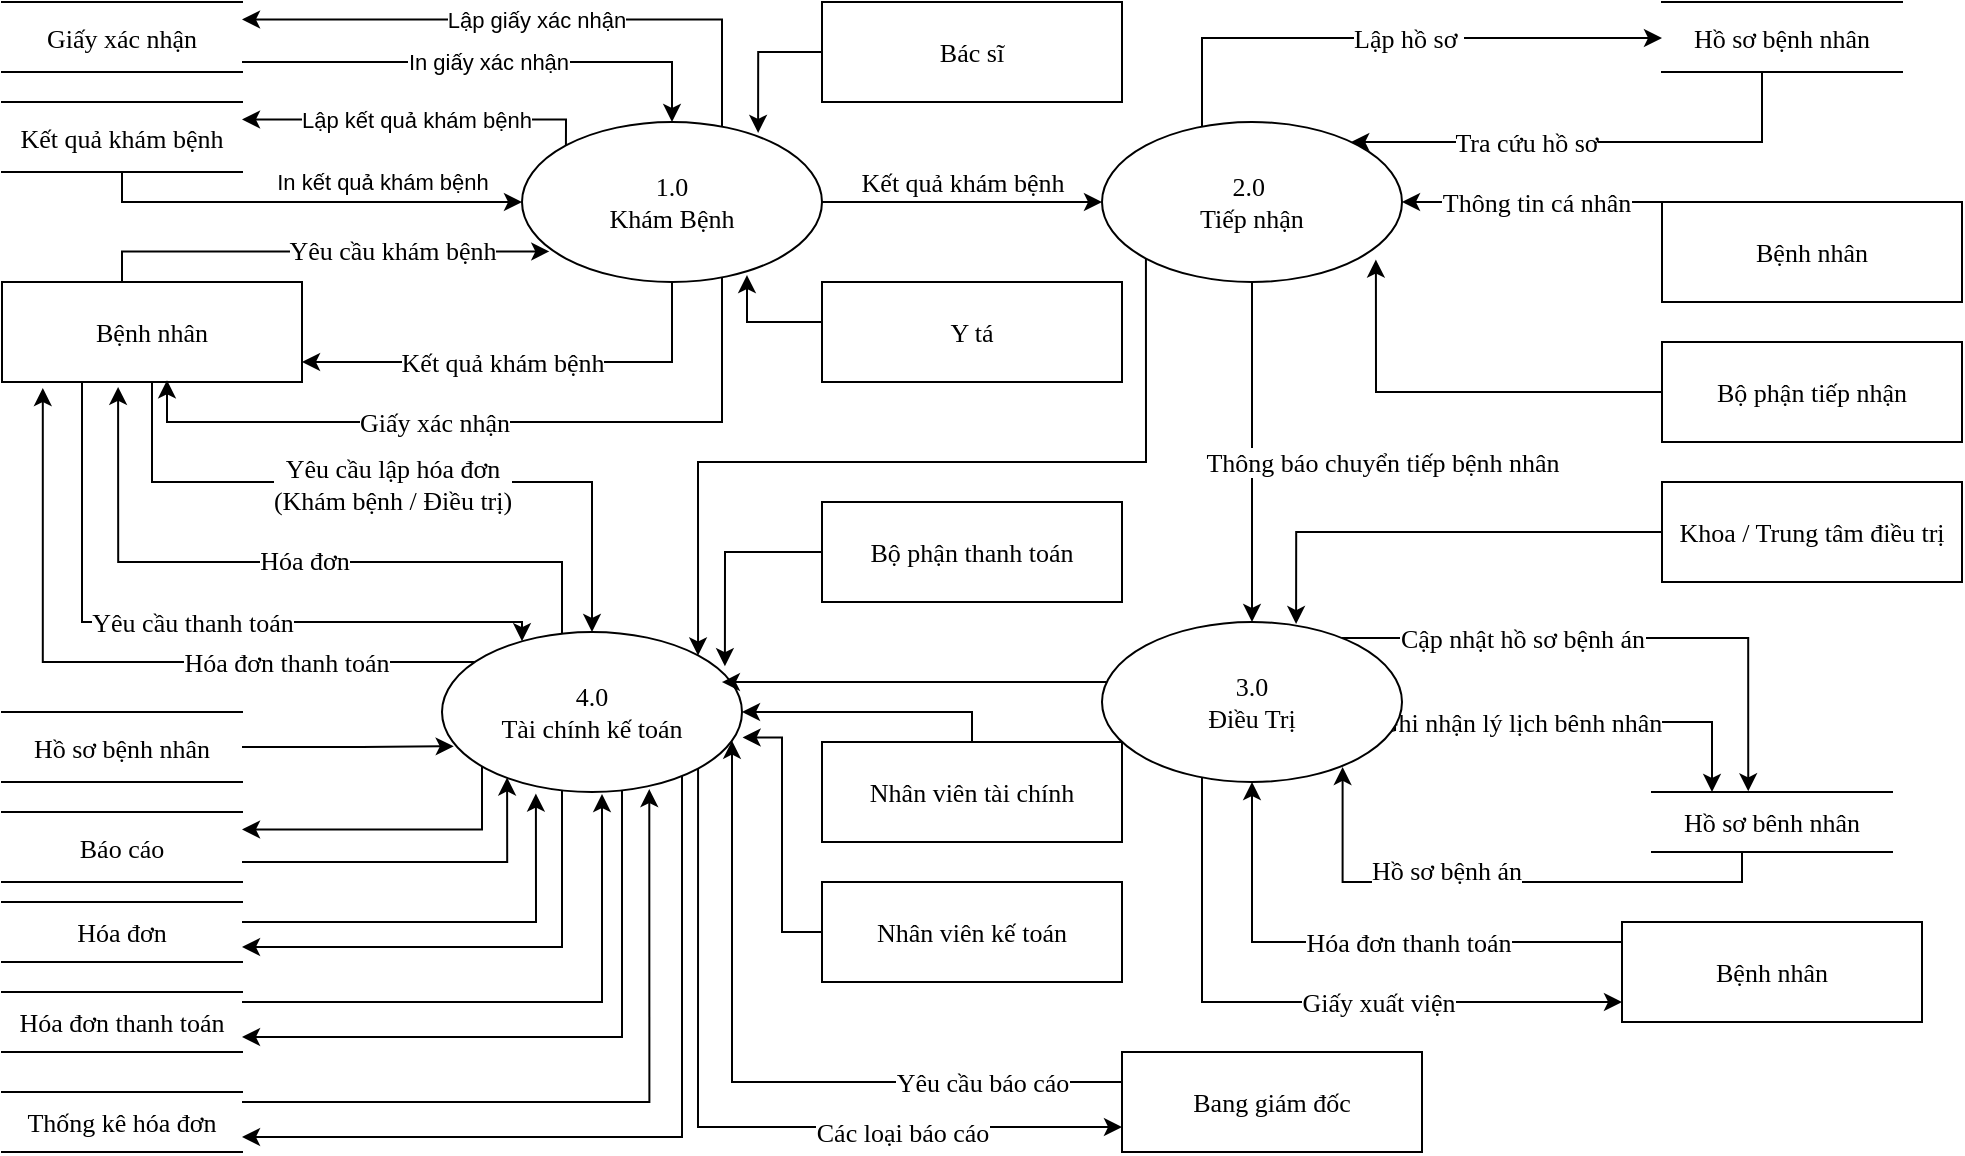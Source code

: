 <mxfile version="13.10.4" type="github">
  <diagram id="ow28NsneOe8BZYSyqIUP" name="Page-1">
    <mxGraphModel dx="1019" dy="456" grid="1" gridSize="10" guides="1" tooltips="1" connect="1" arrows="1" fold="1" page="1" pageScale="1" pageWidth="850" pageHeight="1100" math="0" shadow="0">
      <root>
        <mxCell id="0" />
        <mxCell id="1" parent="0" />
        <mxCell id="11v0PXnvtIZo2CiEv95M-6" value="Yêu cầu khám bệnh" style="edgeStyle=orthogonalEdgeStyle;rounded=0;orthogonalLoop=1;jettySize=auto;html=1;exitX=1;exitY=0.5;exitDx=0;exitDy=0;entryX=0.091;entryY=0.809;entryDx=0;entryDy=0;fontFamily=Times New Roman;fontSize=13;entryPerimeter=0;" parent="1" source="11v0PXnvtIZo2CiEv95M-1" target="11v0PXnvtIZo2CiEv95M-2" edge="1">
          <mxGeometry x="0.555" y="1" relative="1" as="geometry">
            <mxPoint x="220" y="160" as="targetPoint" />
            <Array as="points">
              <mxPoint x="150" y="170" />
              <mxPoint x="60" y="170" />
              <mxPoint x="60" y="125" />
            </Array>
            <mxPoint as="offset" />
          </mxGeometry>
        </mxCell>
        <mxCell id="X4gk_abKZxla-AfvRwQS-9" value="Yêu cầu thanh toán" style="edgeStyle=orthogonalEdgeStyle;rounded=0;orthogonalLoop=1;jettySize=auto;html=1;fontFamily=Times New Roman;fontSize=13;" parent="1" source="11v0PXnvtIZo2CiEv95M-1" target="11v0PXnvtIZo2CiEv95M-4" edge="1">
          <mxGeometry relative="1" as="geometry">
            <Array as="points">
              <mxPoint x="40" y="310" />
              <mxPoint x="260" y="310" />
            </Array>
          </mxGeometry>
        </mxCell>
        <mxCell id="X4gk_abKZxla-AfvRwQS-20" style="edgeStyle=orthogonalEdgeStyle;rounded=0;orthogonalLoop=1;jettySize=auto;html=1;fontFamily=Times New Roman;fontSize=13;" parent="1" source="11v0PXnvtIZo2CiEv95M-1" target="11v0PXnvtIZo2CiEv95M-4" edge="1">
          <mxGeometry relative="1" as="geometry">
            <Array as="points">
              <mxPoint x="75" y="240" />
              <mxPoint x="295" y="240" />
            </Array>
          </mxGeometry>
        </mxCell>
        <mxCell id="X4gk_abKZxla-AfvRwQS-21" value="Yêu cầu lập hóa đơn&lt;br style=&quot;font-size: 13px;&quot;&gt;(Khám bệnh / Điều trị)" style="edgeLabel;html=1;align=center;verticalAlign=middle;resizable=0;points=[];fontFamily=Times New Roman;fontSize=13;" parent="X4gk_abKZxla-AfvRwQS-20" vertex="1" connectable="0">
          <mxGeometry x="-0.015" y="-1" relative="1" as="geometry">
            <mxPoint as="offset" />
          </mxGeometry>
        </mxCell>
        <mxCell id="11v0PXnvtIZo2CiEv95M-1" value="Bệnh nhân" style="rounded=0;whiteSpace=wrap;html=1;fontFamily=Times New Roman;fontSize=13;" parent="1" vertex="1">
          <mxGeometry y="140" width="150" height="50" as="geometry" />
        </mxCell>
        <mxCell id="11v0PXnvtIZo2CiEv95M-7" value="Kết quả khám bệnh" style="edgeStyle=orthogonalEdgeStyle;rounded=0;orthogonalLoop=1;jettySize=auto;html=1;exitX=1;exitY=0.5;exitDx=0;exitDy=0;entryX=0;entryY=0.5;entryDx=0;entryDy=0;fontFamily=Times New Roman;fontSize=13;" parent="1" source="11v0PXnvtIZo2CiEv95M-2" target="11v0PXnvtIZo2CiEv95M-3" edge="1">
          <mxGeometry y="10" relative="1" as="geometry">
            <mxPoint as="offset" />
          </mxGeometry>
        </mxCell>
        <mxCell id="X4gk_abKZxla-AfvRwQS-1" value="Giấy xác nhận" style="edgeStyle=orthogonalEdgeStyle;rounded=0;orthogonalLoop=1;jettySize=auto;html=1;entryX=0.55;entryY=0.983;entryDx=0;entryDy=0;entryPerimeter=0;fontFamily=Times New Roman;fontSize=13;" parent="1" source="11v0PXnvtIZo2CiEv95M-2" target="11v0PXnvtIZo2CiEv95M-1" edge="1">
          <mxGeometry x="0.168" relative="1" as="geometry">
            <mxPoint x="160" y="210" as="targetPoint" />
            <Array as="points">
              <mxPoint x="360" y="210" />
              <mxPoint x="83" y="210" />
            </Array>
            <mxPoint as="offset" />
          </mxGeometry>
        </mxCell>
        <mxCell id="X4gk_abKZxla-AfvRwQS-3" value="Kết quả khám bệnh" style="edgeStyle=orthogonalEdgeStyle;rounded=0;orthogonalLoop=1;jettySize=auto;html=1;fontFamily=Times New Roman;fontSize=13;" parent="1" source="11v0PXnvtIZo2CiEv95M-2" target="11v0PXnvtIZo2CiEv95M-1" edge="1">
          <mxGeometry x="0.114" relative="1" as="geometry">
            <mxPoint x="28" y="65" as="targetPoint" />
            <Array as="points">
              <mxPoint x="335" y="180" />
            </Array>
            <mxPoint as="offset" />
          </mxGeometry>
        </mxCell>
        <mxCell id="spBTd_Si_Vea1EBsp9rR-3" value="Lập giấy xác nhận" style="edgeStyle=orthogonalEdgeStyle;rounded=0;orthogonalLoop=1;jettySize=auto;html=1;entryX=1;entryY=0.25;entryDx=0;entryDy=0;" edge="1" parent="1" source="11v0PXnvtIZo2CiEv95M-2" target="spBTd_Si_Vea1EBsp9rR-1">
          <mxGeometry relative="1" as="geometry">
            <Array as="points">
              <mxPoint x="360" y="9" />
            </Array>
          </mxGeometry>
        </mxCell>
        <mxCell id="spBTd_Si_Vea1EBsp9rR-5" value="Lập kết quả khám bệnh" style="edgeStyle=orthogonalEdgeStyle;rounded=0;orthogonalLoop=1;jettySize=auto;html=1;exitX=0;exitY=0;exitDx=0;exitDy=0;entryX=1;entryY=0.25;entryDx=0;entryDy=0;" edge="1" parent="1" source="11v0PXnvtIZo2CiEv95M-2" target="spBTd_Si_Vea1EBsp9rR-2">
          <mxGeometry relative="1" as="geometry">
            <Array as="points">
              <mxPoint x="282" y="59" />
            </Array>
          </mxGeometry>
        </mxCell>
        <mxCell id="11v0PXnvtIZo2CiEv95M-2" value="1.0 &lt;br style=&quot;font-size: 13px;&quot;&gt;Khám Bệnh" style="ellipse;whiteSpace=wrap;html=1;fontFamily=Times New Roman;fontSize=13;" parent="1" vertex="1">
          <mxGeometry x="260" y="60" width="150" height="80" as="geometry" />
        </mxCell>
        <mxCell id="11v0PXnvtIZo2CiEv95M-9" value="Lập hồ sơ&amp;nbsp;" style="edgeStyle=orthogonalEdgeStyle;rounded=0;orthogonalLoop=1;jettySize=auto;html=1;fontFamily=Times New Roman;fontSize=13;" parent="1" source="11v0PXnvtIZo2CiEv95M-3" target="11v0PXnvtIZo2CiEv95M-8" edge="1">
          <mxGeometry x="0.072" relative="1" as="geometry">
            <Array as="points">
              <mxPoint x="600" y="18" />
            </Array>
            <mxPoint as="offset" />
          </mxGeometry>
        </mxCell>
        <mxCell id="11v0PXnvtIZo2CiEv95M-15" value="Thông báo chuyển tiếp bệnh nhân" style="edgeStyle=orthogonalEdgeStyle;rounded=0;orthogonalLoop=1;jettySize=auto;html=1;fontFamily=Times New Roman;fontSize=13;" parent="1" source="11v0PXnvtIZo2CiEv95M-3" target="11v0PXnvtIZo2CiEv95M-5" edge="1">
          <mxGeometry x="0.059" y="65" relative="1" as="geometry">
            <mxPoint as="offset" />
          </mxGeometry>
        </mxCell>
        <mxCell id="X4gk_abKZxla-AfvRwQS-18" style="edgeStyle=orthogonalEdgeStyle;rounded=0;orthogonalLoop=1;jettySize=auto;html=1;exitX=0;exitY=1;exitDx=0;exitDy=0;entryX=1;entryY=0;entryDx=0;entryDy=0;fontFamily=Times New Roman;fontSize=13;" parent="1" source="11v0PXnvtIZo2CiEv95M-3" target="11v0PXnvtIZo2CiEv95M-4" edge="1">
          <mxGeometry relative="1" as="geometry">
            <Array as="points">
              <mxPoint x="572" y="230" />
              <mxPoint x="348" y="230" />
            </Array>
          </mxGeometry>
        </mxCell>
        <mxCell id="11v0PXnvtIZo2CiEv95M-3" value="2.0&amp;nbsp;&lt;br style=&quot;font-size: 13px;&quot;&gt;Tiếp nhận" style="ellipse;whiteSpace=wrap;html=1;fontFamily=Times New Roman;fontSize=13;" parent="1" vertex="1">
          <mxGeometry x="550" y="60" width="150" height="80" as="geometry" />
        </mxCell>
        <mxCell id="11v0PXnvtIZo2CiEv95M-35" style="edgeStyle=orthogonalEdgeStyle;rounded=0;orthogonalLoop=1;jettySize=auto;html=1;entryX=1;entryY=0.75;entryDx=0;entryDy=0;fontFamily=Times New Roman;fontSize=13;" parent="1" source="11v0PXnvtIZo2CiEv95M-4" target="11v0PXnvtIZo2CiEv95M-32" edge="1">
          <mxGeometry relative="1" as="geometry">
            <Array as="points">
              <mxPoint x="280" y="473" />
            </Array>
          </mxGeometry>
        </mxCell>
        <mxCell id="11v0PXnvtIZo2CiEv95M-37" style="edgeStyle=orthogonalEdgeStyle;rounded=0;orthogonalLoop=1;jettySize=auto;html=1;exitX=1;exitY=1;exitDx=0;exitDy=0;entryX=1;entryY=0.75;entryDx=0;entryDy=0;fontFamily=Times New Roman;fontSize=13;" parent="1" source="11v0PXnvtIZo2CiEv95M-4" target="11v0PXnvtIZo2CiEv95M-33" edge="1">
          <mxGeometry relative="1" as="geometry">
            <Array as="points">
              <mxPoint x="348" y="348" />
              <mxPoint x="310" y="348" />
              <mxPoint x="310" y="518" />
            </Array>
          </mxGeometry>
        </mxCell>
        <mxCell id="11v0PXnvtIZo2CiEv95M-41" style="edgeStyle=orthogonalEdgeStyle;rounded=0;orthogonalLoop=1;jettySize=auto;html=1;exitX=1;exitY=1;exitDx=0;exitDy=0;entryX=0;entryY=0.75;entryDx=0;entryDy=0;fontFamily=Times New Roman;fontSize=13;" parent="1" source="11v0PXnvtIZo2CiEv95M-4" target="11v0PXnvtIZo2CiEv95M-39" edge="1">
          <mxGeometry relative="1" as="geometry">
            <Array as="points">
              <mxPoint x="348" y="563" />
            </Array>
            <mxPoint x="350" y="440" as="sourcePoint" />
            <mxPoint x="550" y="630" as="targetPoint" />
          </mxGeometry>
        </mxCell>
        <mxCell id="11v0PXnvtIZo2CiEv95M-42" value="Các loại báo cáo" style="edgeLabel;html=1;align=center;verticalAlign=middle;resizable=0;points=[];fontFamily=Times New Roman;fontSize=13;" parent="11v0PXnvtIZo2CiEv95M-41" vertex="1" connectable="0">
          <mxGeometry x="0.367" y="1" relative="1" as="geometry">
            <mxPoint x="13.67" y="3" as="offset" />
          </mxGeometry>
        </mxCell>
        <mxCell id="X4gk_abKZxla-AfvRwQS-6" value="Hóa đơn thanh toán" style="edgeStyle=orthogonalEdgeStyle;rounded=0;orthogonalLoop=1;jettySize=auto;html=1;entryX=0.136;entryY=1.06;entryDx=0;entryDy=0;entryPerimeter=0;fontFamily=Times New Roman;fontSize=13;" parent="1" source="11v0PXnvtIZo2CiEv95M-4" target="11v0PXnvtIZo2CiEv95M-1" edge="1">
          <mxGeometry x="-0.467" relative="1" as="geometry">
            <Array as="points">
              <mxPoint x="20" y="330" />
            </Array>
            <mxPoint as="offset" />
          </mxGeometry>
        </mxCell>
        <mxCell id="X4gk_abKZxla-AfvRwQS-22" style="edgeStyle=orthogonalEdgeStyle;rounded=0;orthogonalLoop=1;jettySize=auto;html=1;entryX=0.387;entryY=1.049;entryDx=0;entryDy=0;entryPerimeter=0;fontFamily=Times New Roman;fontSize=13;" parent="1" source="11v0PXnvtIZo2CiEv95M-4" target="11v0PXnvtIZo2CiEv95M-1" edge="1">
          <mxGeometry relative="1" as="geometry">
            <Array as="points">
              <mxPoint x="280" y="280" />
              <mxPoint x="58" y="280" />
            </Array>
          </mxGeometry>
        </mxCell>
        <mxCell id="X4gk_abKZxla-AfvRwQS-23" value="Hóa đơn" style="edgeLabel;html=1;align=center;verticalAlign=middle;resizable=0;points=[];fontFamily=Times New Roman;fontSize=13;" parent="X4gk_abKZxla-AfvRwQS-22" vertex="1" connectable="0">
          <mxGeometry x="-0.043" y="-1" relative="1" as="geometry">
            <mxPoint as="offset" />
          </mxGeometry>
        </mxCell>
        <mxCell id="X4gk_abKZxla-AfvRwQS-26" style="edgeStyle=orthogonalEdgeStyle;rounded=0;orthogonalLoop=1;jettySize=auto;html=1;entryX=1;entryY=0.75;entryDx=0;entryDy=0;fontFamily=Times New Roman;fontSize=13;" parent="1" source="11v0PXnvtIZo2CiEv95M-4" target="X4gk_abKZxla-AfvRwQS-24" edge="1">
          <mxGeometry relative="1" as="geometry">
            <Array as="points">
              <mxPoint x="340" y="568" />
            </Array>
          </mxGeometry>
        </mxCell>
        <mxCell id="2kvO1EGYQmq0UY6ftUOQ-3" style="edgeStyle=orthogonalEdgeStyle;rounded=0;orthogonalLoop=1;jettySize=auto;html=1;entryX=1;entryY=0.25;entryDx=0;entryDy=0;" parent="1" source="11v0PXnvtIZo2CiEv95M-4" target="2kvO1EGYQmq0UY6ftUOQ-1" edge="1">
          <mxGeometry relative="1" as="geometry">
            <Array as="points">
              <mxPoint x="240" y="414" />
            </Array>
          </mxGeometry>
        </mxCell>
        <mxCell id="11v0PXnvtIZo2CiEv95M-4" value="4.0&lt;br style=&quot;font-size: 13px;&quot;&gt;Tài chính kế toán" style="ellipse;whiteSpace=wrap;html=1;fontFamily=Times New Roman;fontSize=13;" parent="1" vertex="1">
          <mxGeometry x="220" y="315" width="150" height="80" as="geometry" />
        </mxCell>
        <mxCell id="11v0PXnvtIZo2CiEv95M-17" value="Cập nhật hồ sơ bệnh án" style="edgeStyle=orthogonalEdgeStyle;rounded=0;orthogonalLoop=1;jettySize=auto;html=1;entryX=0.401;entryY=-0.011;entryDx=0;entryDy=0;entryPerimeter=0;fontFamily=Times New Roman;fontSize=13;" parent="1" source="11v0PXnvtIZo2CiEv95M-5" target="11v0PXnvtIZo2CiEv95M-16" edge="1">
          <mxGeometry x="-0.357" relative="1" as="geometry">
            <Array as="points">
              <mxPoint x="873" y="318" />
            </Array>
            <mxPoint as="offset" />
          </mxGeometry>
        </mxCell>
        <mxCell id="11v0PXnvtIZo2CiEv95M-22" style="edgeStyle=orthogonalEdgeStyle;rounded=0;orthogonalLoop=1;jettySize=auto;html=1;fontFamily=Times New Roman;fontSize=13;" parent="1" source="11v0PXnvtIZo2CiEv95M-5" edge="1">
          <mxGeometry relative="1" as="geometry">
            <Array as="points">
              <mxPoint x="600" y="500" />
            </Array>
            <mxPoint x="810" y="500" as="targetPoint" />
          </mxGeometry>
        </mxCell>
        <mxCell id="11v0PXnvtIZo2CiEv95M-23" value="Giấy xuất viện" style="edgeLabel;html=1;align=center;verticalAlign=middle;resizable=0;points=[];fontFamily=Times New Roman;fontSize=13;" parent="11v0PXnvtIZo2CiEv95M-22" vertex="1" connectable="0">
          <mxGeometry x="0.153" y="-2" relative="1" as="geometry">
            <mxPoint x="14" y="-2" as="offset" />
          </mxGeometry>
        </mxCell>
        <mxCell id="X4gk_abKZxla-AfvRwQS-11" style="edgeStyle=orthogonalEdgeStyle;rounded=0;orthogonalLoop=1;jettySize=auto;html=1;exitX=1;exitY=0;exitDx=0;exitDy=0;entryX=0.25;entryY=0;entryDx=0;entryDy=0;fontFamily=Times New Roman;fontSize=13;" parent="1" source="11v0PXnvtIZo2CiEv95M-5" target="11v0PXnvtIZo2CiEv95M-16" edge="1">
          <mxGeometry relative="1" as="geometry">
            <Array as="points">
              <mxPoint x="678" y="360" />
              <mxPoint x="855" y="360" />
            </Array>
          </mxGeometry>
        </mxCell>
        <mxCell id="X4gk_abKZxla-AfvRwQS-12" value="Ghi nhận lý lịch bênh nhân" style="edgeLabel;html=1;align=center;verticalAlign=middle;resizable=0;points=[];fontFamily=Times New Roman;fontSize=13;" parent="X4gk_abKZxla-AfvRwQS-11" vertex="1" connectable="0">
          <mxGeometry x="0.079" relative="1" as="geometry">
            <mxPoint x="-16.03" as="offset" />
          </mxGeometry>
        </mxCell>
        <mxCell id="X4gk_abKZxla-AfvRwQS-19" style="edgeStyle=orthogonalEdgeStyle;rounded=0;orthogonalLoop=1;jettySize=auto;html=1;entryX=0.933;entryY=0.313;entryDx=0;entryDy=0;fontFamily=Times New Roman;fontSize=13;entryPerimeter=0;" parent="1" source="11v0PXnvtIZo2CiEv95M-5" target="11v0PXnvtIZo2CiEv95M-4" edge="1">
          <mxGeometry relative="1" as="geometry">
            <Array as="points">
              <mxPoint x="490" y="340" />
              <mxPoint x="490" y="340" />
            </Array>
          </mxGeometry>
        </mxCell>
        <mxCell id="11v0PXnvtIZo2CiEv95M-5" value="3.0&lt;br style=&quot;font-size: 13px;&quot;&gt;Điều Trị" style="ellipse;whiteSpace=wrap;html=1;fontFamily=Times New Roman;fontSize=13;" parent="1" vertex="1">
          <mxGeometry x="550" y="310" width="150" height="80" as="geometry" />
        </mxCell>
        <mxCell id="11v0PXnvtIZo2CiEv95M-10" value="Tra cứu hồ sơ" style="edgeStyle=orthogonalEdgeStyle;rounded=0;orthogonalLoop=1;jettySize=auto;html=1;fontFamily=Times New Roman;fontSize=13;" parent="1" source="11v0PXnvtIZo2CiEv95M-8" target="11v0PXnvtIZo2CiEv95M-3" edge="1">
          <mxGeometry x="0.273" relative="1" as="geometry">
            <Array as="points">
              <mxPoint x="880" y="70" />
            </Array>
            <mxPoint as="offset" />
          </mxGeometry>
        </mxCell>
        <mxCell id="11v0PXnvtIZo2CiEv95M-8" value="Hồ sơ bệnh nhân" style="shape=partialRectangle;whiteSpace=wrap;html=1;left=0;right=0;fillColor=none;fontFamily=Times New Roman;fontSize=13;" parent="1" vertex="1">
          <mxGeometry x="830" width="120" height="35" as="geometry" />
        </mxCell>
        <mxCell id="11v0PXnvtIZo2CiEv95M-13" style="edgeStyle=orthogonalEdgeStyle;rounded=0;orthogonalLoop=1;jettySize=auto;html=1;fontFamily=Times New Roman;fontSize=13;entryX=1;entryY=0.5;entryDx=0;entryDy=0;" parent="1" source="11v0PXnvtIZo2CiEv95M-11" edge="1" target="11v0PXnvtIZo2CiEv95M-3">
          <mxGeometry relative="1" as="geometry">
            <Array as="points">
              <mxPoint x="720" y="100" />
              <mxPoint x="720" y="100" />
            </Array>
            <mxPoint x="702" y="110" as="targetPoint" />
          </mxGeometry>
        </mxCell>
        <mxCell id="11v0PXnvtIZo2CiEv95M-14" value="Thông tin cá nhân" style="edgeLabel;html=1;align=center;verticalAlign=middle;resizable=0;points=[];fontFamily=Times New Roman;fontSize=13;" parent="11v0PXnvtIZo2CiEv95M-13" vertex="1" connectable="0">
          <mxGeometry x="0.014" relative="1" as="geometry">
            <mxPoint x="3" y="4.441e-16" as="offset" />
          </mxGeometry>
        </mxCell>
        <mxCell id="11v0PXnvtIZo2CiEv95M-11" value="Bệnh nhân" style="rounded=0;whiteSpace=wrap;html=1;fontFamily=Times New Roman;fontSize=13;" parent="1" vertex="1">
          <mxGeometry x="830" y="100" width="150" height="50" as="geometry" />
        </mxCell>
        <mxCell id="11v0PXnvtIZo2CiEv95M-19" style="edgeStyle=orthogonalEdgeStyle;rounded=0;orthogonalLoop=1;jettySize=auto;html=1;entryX=0.802;entryY=0.906;entryDx=0;entryDy=0;entryPerimeter=0;fontFamily=Times New Roman;fontSize=13;" parent="1" source="11v0PXnvtIZo2CiEv95M-16" target="11v0PXnvtIZo2CiEv95M-5" edge="1">
          <mxGeometry relative="1" as="geometry">
            <Array as="points">
              <mxPoint x="870" y="440" />
              <mxPoint x="670" y="440" />
            </Array>
          </mxGeometry>
        </mxCell>
        <mxCell id="11v0PXnvtIZo2CiEv95M-20" value="Hồ sơ bệnh án" style="edgeLabel;html=1;align=center;verticalAlign=middle;resizable=0;points=[];fontFamily=Times New Roman;fontSize=13;" parent="11v0PXnvtIZo2CiEv95M-19" vertex="1" connectable="0">
          <mxGeometry x="0.623" y="-2" relative="1" as="geometry">
            <mxPoint x="49" as="offset" />
          </mxGeometry>
        </mxCell>
        <mxCell id="11v0PXnvtIZo2CiEv95M-16" value="Hồ sơ bênh nhân" style="shape=partialRectangle;whiteSpace=wrap;html=1;left=0;right=0;fillColor=none;fontFamily=Times New Roman;fontSize=13;" parent="1" vertex="1">
          <mxGeometry x="825" y="395" width="120" height="30" as="geometry" />
        </mxCell>
        <mxCell id="X4gk_abKZxla-AfvRwQS-13" value="Hóa đơn thanh toán" style="edgeStyle=orthogonalEdgeStyle;rounded=0;orthogonalLoop=1;jettySize=auto;html=1;exitX=0;exitY=0.25;exitDx=0;exitDy=0;fontFamily=Times New Roman;fontSize=13;" parent="1" source="11v0PXnvtIZo2CiEv95M-21" target="11v0PXnvtIZo2CiEv95M-5" edge="1">
          <mxGeometry x="-0.178" relative="1" as="geometry">
            <Array as="points">
              <mxPoint x="810" y="470" />
              <mxPoint x="625" y="470" />
            </Array>
            <mxPoint as="offset" />
          </mxGeometry>
        </mxCell>
        <mxCell id="11v0PXnvtIZo2CiEv95M-21" value="Bệnh nhân" style="rounded=0;whiteSpace=wrap;html=1;fontFamily=Times New Roman;fontSize=13;" parent="1" vertex="1">
          <mxGeometry x="810" y="460" width="150" height="50" as="geometry" />
        </mxCell>
        <mxCell id="11v0PXnvtIZo2CiEv95M-34" style="edgeStyle=orthogonalEdgeStyle;rounded=0;orthogonalLoop=1;jettySize=auto;html=1;entryX=0.313;entryY=1.01;entryDx=0;entryDy=0;entryPerimeter=0;fontFamily=Times New Roman;fontSize=13;" parent="1" source="11v0PXnvtIZo2CiEv95M-32" target="11v0PXnvtIZo2CiEv95M-4" edge="1">
          <mxGeometry relative="1" as="geometry">
            <Array as="points">
              <mxPoint x="267" y="460" />
            </Array>
          </mxGeometry>
        </mxCell>
        <mxCell id="11v0PXnvtIZo2CiEv95M-32" value="Hóa đơn" style="shape=partialRectangle;whiteSpace=wrap;html=1;left=0;right=0;fillColor=none;fontFamily=Times New Roman;fontSize=13;" parent="1" vertex="1">
          <mxGeometry y="450" width="120" height="30" as="geometry" />
        </mxCell>
        <mxCell id="11v0PXnvtIZo2CiEv95M-38" style="edgeStyle=orthogonalEdgeStyle;rounded=0;orthogonalLoop=1;jettySize=auto;html=1;fontFamily=Times New Roman;fontSize=13;" parent="1" source="11v0PXnvtIZo2CiEv95M-33" edge="1">
          <mxGeometry relative="1" as="geometry">
            <Array as="points">
              <mxPoint x="300" y="500" />
            </Array>
            <mxPoint x="300" y="396" as="targetPoint" />
          </mxGeometry>
        </mxCell>
        <mxCell id="11v0PXnvtIZo2CiEv95M-33" value="Hóa đơn thanh toán" style="shape=partialRectangle;whiteSpace=wrap;html=1;left=0;right=0;fillColor=none;fontFamily=Times New Roman;fontSize=13;" parent="1" vertex="1">
          <mxGeometry y="495" width="120" height="30" as="geometry" />
        </mxCell>
        <mxCell id="11v0PXnvtIZo2CiEv95M-40" value="Yêu cầu báo cáo" style="edgeStyle=orthogonalEdgeStyle;rounded=0;orthogonalLoop=1;jettySize=auto;html=1;fontFamily=Times New Roman;fontSize=13;" parent="1" source="11v0PXnvtIZo2CiEv95M-39" target="11v0PXnvtIZo2CiEv95M-4" edge="1">
          <mxGeometry x="-0.617" relative="1" as="geometry">
            <mxPoint as="offset" />
            <mxPoint x="360" y="440" as="targetPoint" />
            <Array as="points">
              <mxPoint x="365" y="540" />
            </Array>
          </mxGeometry>
        </mxCell>
        <mxCell id="11v0PXnvtIZo2CiEv95M-39" value="Bang giám đốc" style="rounded=0;whiteSpace=wrap;html=1;fontFamily=Times New Roman;fontSize=13;" parent="1" vertex="1">
          <mxGeometry x="560" y="525" width="150" height="50" as="geometry" />
        </mxCell>
        <mxCell id="X4gk_abKZxla-AfvRwQS-15" style="edgeStyle=orthogonalEdgeStyle;rounded=0;orthogonalLoop=1;jettySize=auto;html=1;entryX=0.039;entryY=0.714;entryDx=0;entryDy=0;fontFamily=Times New Roman;fontSize=13;entryPerimeter=0;" parent="1" source="X4gk_abKZxla-AfvRwQS-4" target="11v0PXnvtIZo2CiEv95M-4" edge="1">
          <mxGeometry relative="1" as="geometry">
            <Array as="points">
              <mxPoint x="180" y="372" />
              <mxPoint x="180" y="372" />
            </Array>
          </mxGeometry>
        </mxCell>
        <mxCell id="X4gk_abKZxla-AfvRwQS-4" value="Hồ sơ bệnh nhân" style="shape=partialRectangle;whiteSpace=wrap;html=1;left=0;right=0;fillColor=none;fontFamily=Times New Roman;fontSize=13;" parent="1" vertex="1">
          <mxGeometry y="355" width="120" height="35" as="geometry" />
        </mxCell>
        <mxCell id="X4gk_abKZxla-AfvRwQS-25" style="edgeStyle=orthogonalEdgeStyle;rounded=0;orthogonalLoop=1;jettySize=auto;html=1;entryX=0.691;entryY=0.982;entryDx=0;entryDy=0;entryPerimeter=0;fontFamily=Times New Roman;fontSize=13;" parent="1" source="X4gk_abKZxla-AfvRwQS-24" target="11v0PXnvtIZo2CiEv95M-4" edge="1">
          <mxGeometry relative="1" as="geometry">
            <Array as="points">
              <mxPoint x="324" y="550" />
            </Array>
          </mxGeometry>
        </mxCell>
        <mxCell id="X4gk_abKZxla-AfvRwQS-24" value="Thống kê hóa đơn" style="shape=partialRectangle;whiteSpace=wrap;html=1;left=0;right=0;fillColor=none;fontFamily=Times New Roman;fontSize=13;" parent="1" vertex="1">
          <mxGeometry y="545" width="120" height="30" as="geometry" />
        </mxCell>
        <mxCell id="2kvO1EGYQmq0UY6ftUOQ-2" style="edgeStyle=orthogonalEdgeStyle;rounded=0;orthogonalLoop=1;jettySize=auto;html=1;entryX=0.217;entryY=0.909;entryDx=0;entryDy=0;entryPerimeter=0;" parent="1" source="2kvO1EGYQmq0UY6ftUOQ-1" target="11v0PXnvtIZo2CiEv95M-4" edge="1">
          <mxGeometry relative="1" as="geometry">
            <Array as="points">
              <mxPoint x="253" y="430" />
            </Array>
          </mxGeometry>
        </mxCell>
        <mxCell id="2kvO1EGYQmq0UY6ftUOQ-1" value="Báo cáo" style="shape=partialRectangle;whiteSpace=wrap;html=1;left=0;right=0;fillColor=none;fontFamily=Times New Roman;fontSize=13;" parent="1" vertex="1">
          <mxGeometry y="405" width="120" height="35" as="geometry" />
        </mxCell>
        <mxCell id="spBTd_Si_Vea1EBsp9rR-4" value="In giấy xác nhận" style="edgeStyle=orthogonalEdgeStyle;rounded=0;orthogonalLoop=1;jettySize=auto;html=1;entryX=0.5;entryY=0;entryDx=0;entryDy=0;" edge="1" parent="1" source="spBTd_Si_Vea1EBsp9rR-1" target="11v0PXnvtIZo2CiEv95M-2">
          <mxGeometry relative="1" as="geometry">
            <Array as="points">
              <mxPoint x="335" y="30" />
            </Array>
          </mxGeometry>
        </mxCell>
        <mxCell id="spBTd_Si_Vea1EBsp9rR-1" value="Giấy xác nhận" style="shape=partialRectangle;whiteSpace=wrap;html=1;left=0;right=0;fillColor=none;fontFamily=Times New Roman;fontSize=13;" vertex="1" parent="1">
          <mxGeometry width="120" height="35" as="geometry" />
        </mxCell>
        <mxCell id="spBTd_Si_Vea1EBsp9rR-6" value="In kết quả khám bệnh" style="edgeStyle=orthogonalEdgeStyle;rounded=0;orthogonalLoop=1;jettySize=auto;html=1;entryX=0;entryY=0.5;entryDx=0;entryDy=0;" edge="1" parent="1" source="spBTd_Si_Vea1EBsp9rR-2" target="11v0PXnvtIZo2CiEv95M-2">
          <mxGeometry x="0.349" y="10" relative="1" as="geometry">
            <Array as="points">
              <mxPoint x="60" y="100" />
            </Array>
            <mxPoint as="offset" />
          </mxGeometry>
        </mxCell>
        <mxCell id="spBTd_Si_Vea1EBsp9rR-2" value="Kết quả khám bệnh" style="shape=partialRectangle;whiteSpace=wrap;html=1;left=0;right=0;fillColor=none;fontFamily=Times New Roman;fontSize=13;" vertex="1" parent="1">
          <mxGeometry y="50" width="120" height="35" as="geometry" />
        </mxCell>
        <mxCell id="spBTd_Si_Vea1EBsp9rR-8" style="edgeStyle=orthogonalEdgeStyle;rounded=0;orthogonalLoop=1;jettySize=auto;html=1;entryX=0.787;entryY=0.068;entryDx=0;entryDy=0;entryPerimeter=0;" edge="1" parent="1" source="spBTd_Si_Vea1EBsp9rR-7" target="11v0PXnvtIZo2CiEv95M-2">
          <mxGeometry relative="1" as="geometry">
            <Array as="points">
              <mxPoint x="378" y="25" />
            </Array>
          </mxGeometry>
        </mxCell>
        <mxCell id="spBTd_Si_Vea1EBsp9rR-7" value="Bác sĩ" style="rounded=0;whiteSpace=wrap;html=1;fontFamily=Times New Roman;fontSize=13;" vertex="1" parent="1">
          <mxGeometry x="410" width="150" height="50" as="geometry" />
        </mxCell>
        <mxCell id="spBTd_Si_Vea1EBsp9rR-10" style="edgeStyle=orthogonalEdgeStyle;rounded=0;orthogonalLoop=1;jettySize=auto;html=1;entryX=0.75;entryY=0.957;entryDx=0;entryDy=0;entryPerimeter=0;" edge="1" parent="1" source="spBTd_Si_Vea1EBsp9rR-9" target="11v0PXnvtIZo2CiEv95M-2">
          <mxGeometry relative="1" as="geometry">
            <Array as="points">
              <mxPoint x="373" y="160" />
            </Array>
          </mxGeometry>
        </mxCell>
        <mxCell id="spBTd_Si_Vea1EBsp9rR-9" value="Y tá" style="rounded=0;whiteSpace=wrap;html=1;fontFamily=Times New Roman;fontSize=13;" vertex="1" parent="1">
          <mxGeometry x="410" y="140" width="150" height="50" as="geometry" />
        </mxCell>
        <mxCell id="spBTd_Si_Vea1EBsp9rR-12" style="edgeStyle=orthogonalEdgeStyle;rounded=0;orthogonalLoop=1;jettySize=auto;html=1;entryX=0.943;entryY=0.214;entryDx=0;entryDy=0;entryPerimeter=0;" edge="1" parent="1" source="spBTd_Si_Vea1EBsp9rR-11" target="11v0PXnvtIZo2CiEv95M-4">
          <mxGeometry relative="1" as="geometry" />
        </mxCell>
        <mxCell id="spBTd_Si_Vea1EBsp9rR-11" value="Bộ phận thanh toán" style="rounded=0;whiteSpace=wrap;html=1;fontFamily=Times New Roman;fontSize=13;" vertex="1" parent="1">
          <mxGeometry x="410" y="250" width="150" height="50" as="geometry" />
        </mxCell>
        <mxCell id="spBTd_Si_Vea1EBsp9rR-14" style="edgeStyle=orthogonalEdgeStyle;rounded=0;orthogonalLoop=1;jettySize=auto;html=1;" edge="1" parent="1" source="spBTd_Si_Vea1EBsp9rR-13" target="11v0PXnvtIZo2CiEv95M-4">
          <mxGeometry relative="1" as="geometry">
            <Array as="points">
              <mxPoint x="485" y="355" />
            </Array>
          </mxGeometry>
        </mxCell>
        <mxCell id="spBTd_Si_Vea1EBsp9rR-13" value="Nhân viên tài chính" style="rounded=0;whiteSpace=wrap;html=1;fontFamily=Times New Roman;fontSize=13;" vertex="1" parent="1">
          <mxGeometry x="410" y="370" width="150" height="50" as="geometry" />
        </mxCell>
        <mxCell id="spBTd_Si_Vea1EBsp9rR-16" style="edgeStyle=orthogonalEdgeStyle;rounded=0;orthogonalLoop=1;jettySize=auto;html=1;entryX=1.002;entryY=0.659;entryDx=0;entryDy=0;entryPerimeter=0;" edge="1" parent="1" source="spBTd_Si_Vea1EBsp9rR-15" target="11v0PXnvtIZo2CiEv95M-4">
          <mxGeometry relative="1" as="geometry" />
        </mxCell>
        <mxCell id="spBTd_Si_Vea1EBsp9rR-15" value="Nhân viên kế toán" style="rounded=0;whiteSpace=wrap;html=1;fontFamily=Times New Roman;fontSize=13;" vertex="1" parent="1">
          <mxGeometry x="410" y="440" width="150" height="50" as="geometry" />
        </mxCell>
        <mxCell id="spBTd_Si_Vea1EBsp9rR-18" style="edgeStyle=orthogonalEdgeStyle;rounded=0;orthogonalLoop=1;jettySize=auto;html=1;entryX=0.647;entryY=0.013;entryDx=0;entryDy=0;entryPerimeter=0;" edge="1" parent="1" source="spBTd_Si_Vea1EBsp9rR-17" target="11v0PXnvtIZo2CiEv95M-5">
          <mxGeometry relative="1" as="geometry" />
        </mxCell>
        <mxCell id="spBTd_Si_Vea1EBsp9rR-17" value="Khoa / Trung tâm điều trị" style="rounded=0;whiteSpace=wrap;html=1;fontFamily=Times New Roman;fontSize=13;" vertex="1" parent="1">
          <mxGeometry x="830" y="240" width="150" height="50" as="geometry" />
        </mxCell>
        <mxCell id="spBTd_Si_Vea1EBsp9rR-20" style="edgeStyle=orthogonalEdgeStyle;rounded=0;orthogonalLoop=1;jettySize=auto;html=1;entryX=0.913;entryY=0.86;entryDx=0;entryDy=0;entryPerimeter=0;" edge="1" parent="1" source="spBTd_Si_Vea1EBsp9rR-19" target="11v0PXnvtIZo2CiEv95M-3">
          <mxGeometry relative="1" as="geometry">
            <Array as="points">
              <mxPoint x="687" y="195" />
            </Array>
          </mxGeometry>
        </mxCell>
        <mxCell id="spBTd_Si_Vea1EBsp9rR-19" value="Bộ phận tiếp nhận" style="rounded=0;whiteSpace=wrap;html=1;fontFamily=Times New Roman;fontSize=13;" vertex="1" parent="1">
          <mxGeometry x="830" y="170" width="150" height="50" as="geometry" />
        </mxCell>
      </root>
    </mxGraphModel>
  </diagram>
</mxfile>
